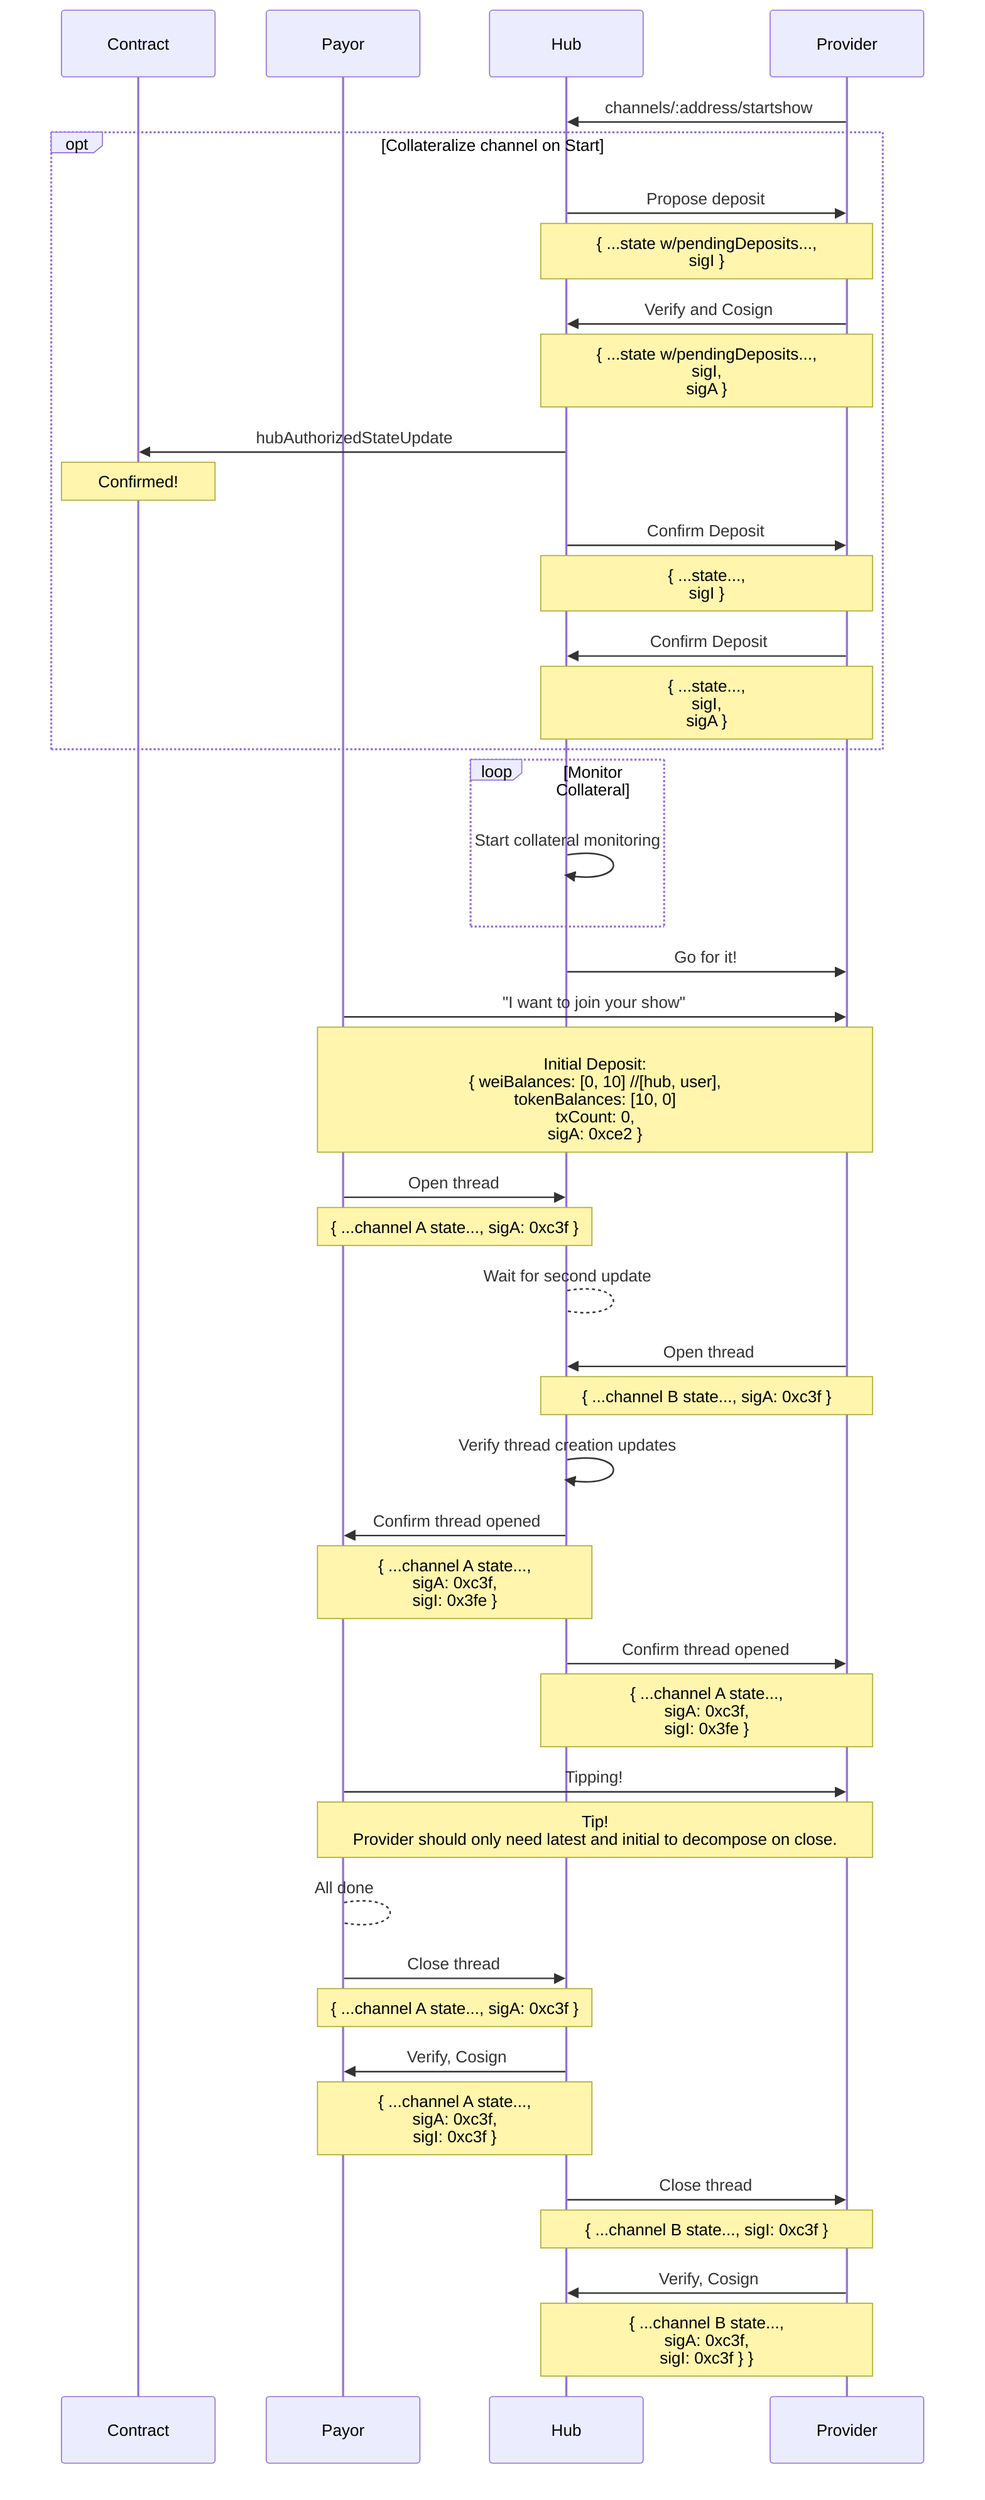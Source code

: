 sequenceDiagram

    # title Stream Show

    participant Contract
    participant Payor
    participant Hub
    participant Provider

    Provider->>Hub: channels/:address/startshow

    opt Collateralize channel on Start
        Hub->>Provider: Propose deposit
        Note over Hub,Provider: { ...state w/pendingDeposits..., <br> sigI }

        Provider->>Hub: Verify and Cosign
        Note over Hub,Provider: { ...state w/pendingDeposits..., <br> sigI, <br> sigA }

        Hub->>Contract: hubAuthorizedStateUpdate
        Note over Contract: Confirmed!

        Hub->>Provider: Confirm Deposit
        Note over Hub,Provider: { ...state..., <br> sigI }

        Provider->>Hub: Confirm Deposit
        Note over Hub,Provider: { ...state..., <br> sigI, <br> sigA }

    end

    loop Monitor Collateral
        Hub->>Hub: Start collateral monitoring
    end
    
    Hub->>Provider: Go for it!

    Payor->>Provider: "I want to join your show"
    Note over Payor,Provider: <br> Initial Deposit: <br> { weiBalances: [0, 10] //[hub, user], <br> tokenBalances: [10, 0] <br> txCount: 0,  <br> sigA: 0xce2 }

    Payor->>Hub: Open thread
    Note over Payor,Hub: { ...channel A state..., sigA: 0xc3f }

    Hub-->Hub: Wait for second update

    Provider->>Hub: Open thread
    Note over Provider,Hub: { ...channel B state..., sigA: 0xc3f }


    Hub->>Hub: Verify thread creation updates

    Hub->>Payor: Confirm thread opened
    Note over Payor,Hub: { ...channel A state..., <br>sigA: 0xc3f, <br>sigI: 0x3fe }

    Hub->>Provider: Confirm thread opened
    Note over Provider,Hub: { ...channel A state..., <br>sigA: 0xc3f, <br>sigI: 0x3fe }


    Payor->>Provider: Tipping!
    Note over Payor,Provider: Tip! <br> Provider should only need latest and initial to decompose on close.

    Payor-->Payor: All done

    Payor->>Hub: Close thread
    Note over Payor,Hub: { ...channel A state..., sigA: 0xc3f }

    Hub->>Payor: Verify, Cosign
    Note over Payor,Hub: { ...channel A state..., <br>sigA: 0xc3f, <br>sigI: 0xc3f }

    Hub->>Provider: Close thread
    Note over Provider,Hub: { ...channel B state..., sigI: 0xc3f }

    Provider->>Hub: Verify, Cosign
    Note over Provider,Hub: { ...channel B state..., <br>sigA: 0xc3f, <br>sigI: 0xc3f } }
